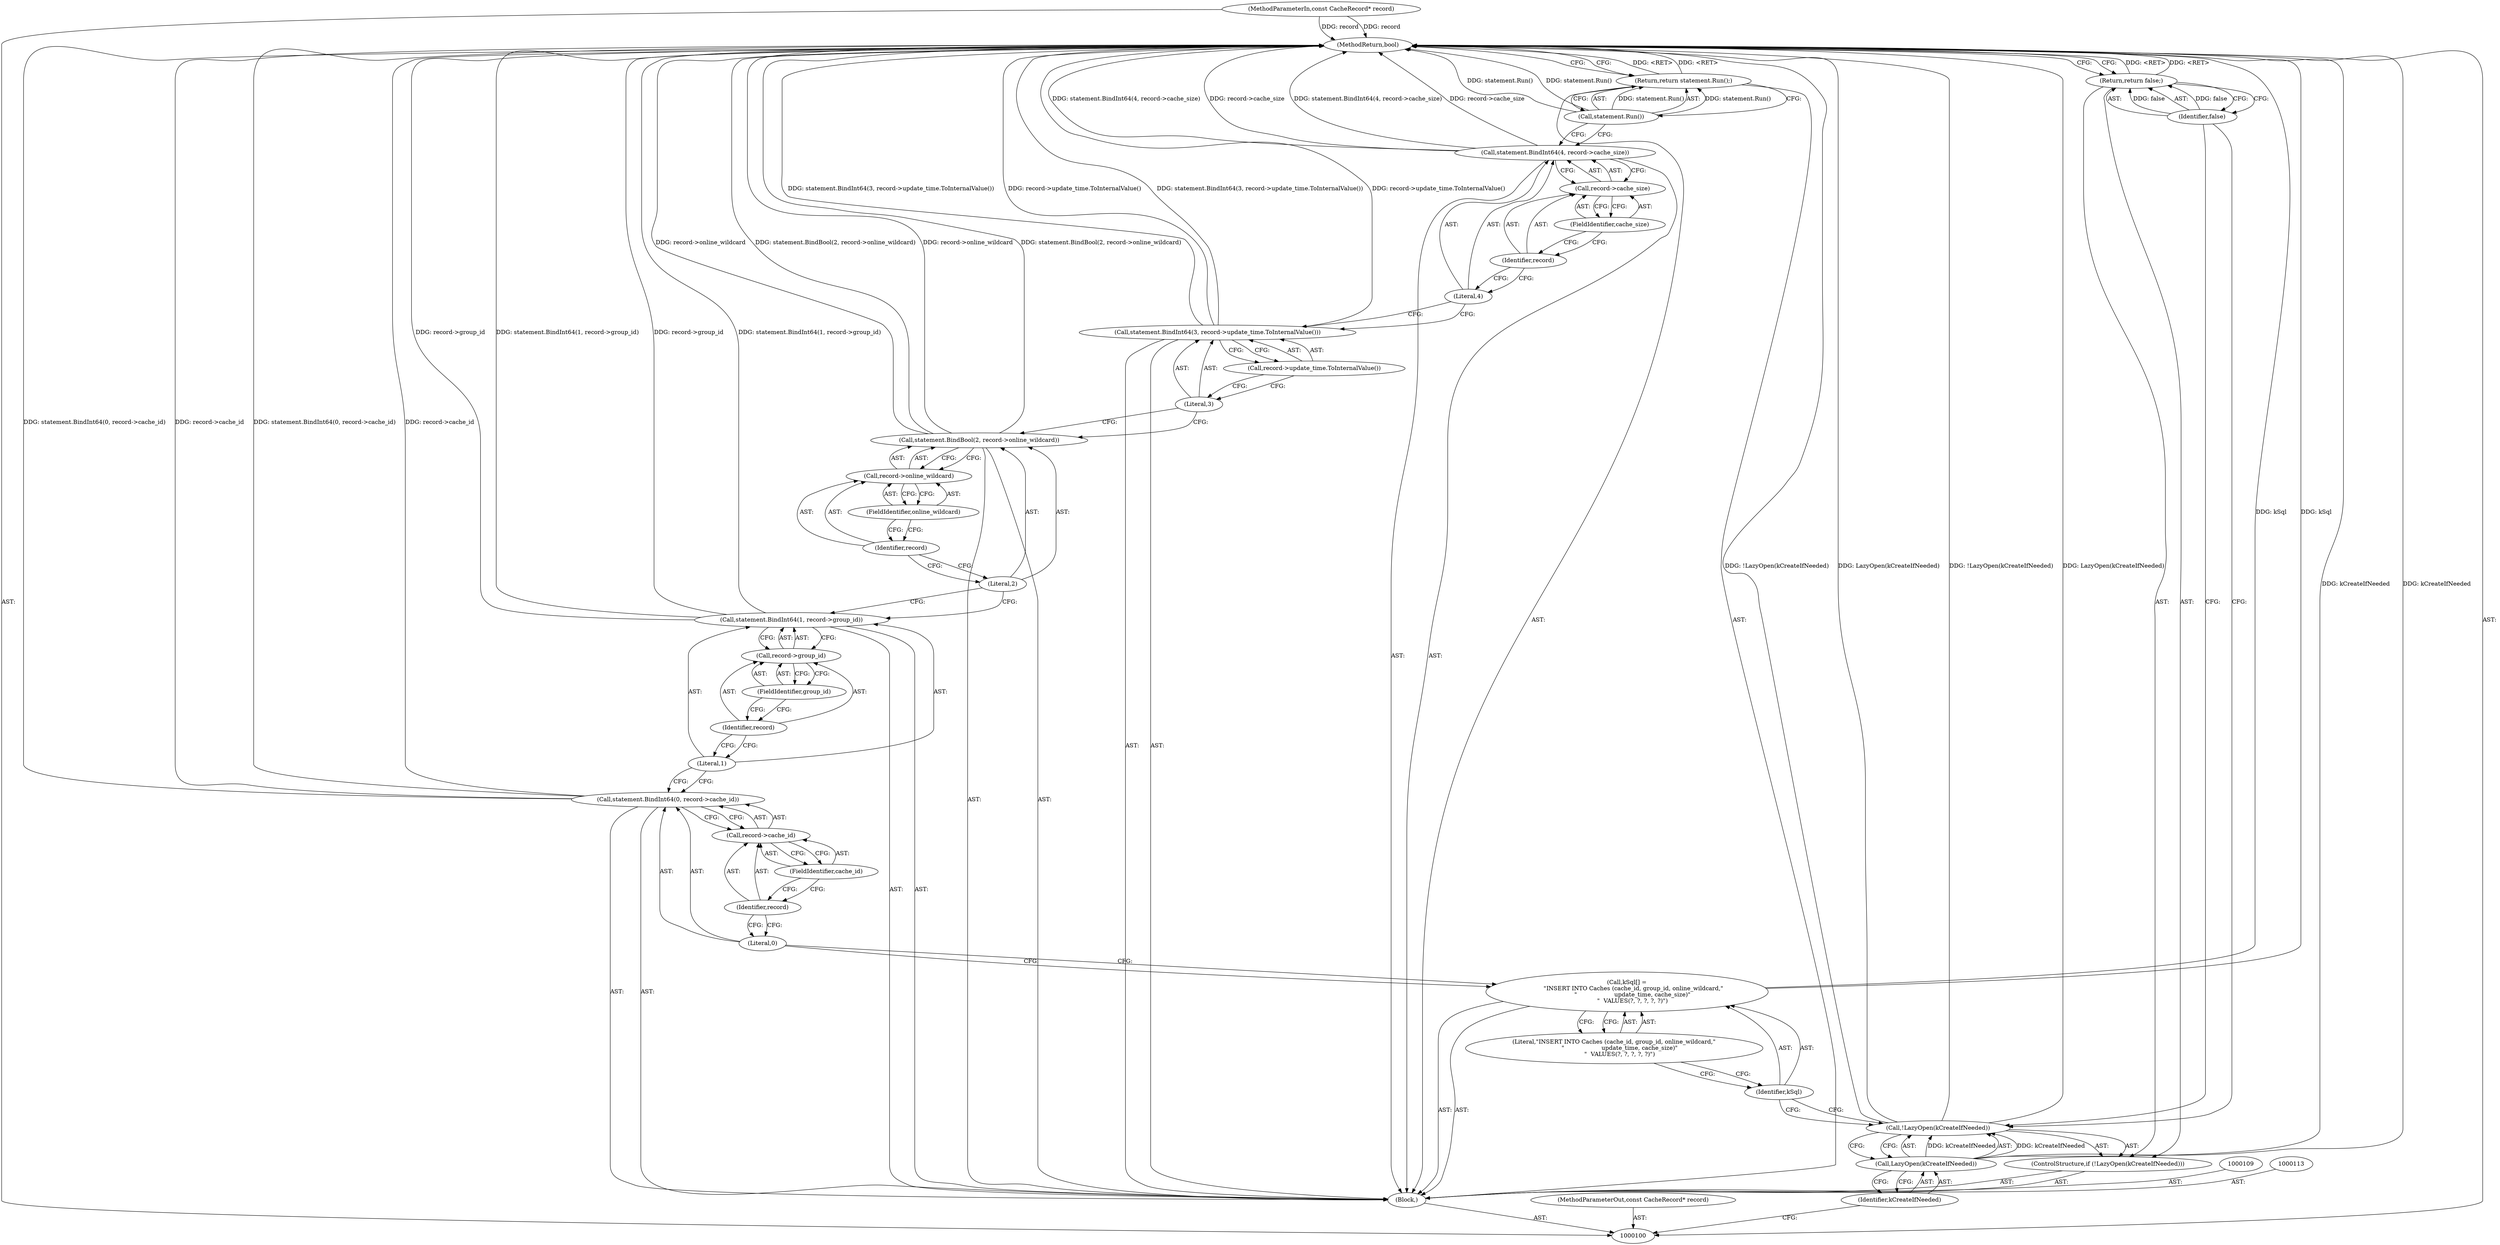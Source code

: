digraph "1_Chrome_04aaacb936a08d70862d6d9d7e8354721ae46be8_11" {
"1000139" [label="(MethodReturn,bool)"];
"1000101" [label="(MethodParameterIn,const CacheRecord* record)"];
"1000183" [label="(MethodParameterOut,const CacheRecord* record)"];
"1000102" [label="(Block,)"];
"1000115" [label="(Literal,0)"];
"1000116" [label="(Call,record->cache_id)"];
"1000117" [label="(Identifier,record)"];
"1000114" [label="(Call,statement.BindInt64(0, record->cache_id))"];
"1000118" [label="(FieldIdentifier,cache_id)"];
"1000120" [label="(Literal,1)"];
"1000121" [label="(Call,record->group_id)"];
"1000122" [label="(Identifier,record)"];
"1000119" [label="(Call,statement.BindInt64(1, record->group_id))"];
"1000123" [label="(FieldIdentifier,group_id)"];
"1000125" [label="(Literal,2)"];
"1000126" [label="(Call,record->online_wildcard)"];
"1000127" [label="(Identifier,record)"];
"1000124" [label="(Call,statement.BindBool(2, record->online_wildcard))"];
"1000128" [label="(FieldIdentifier,online_wildcard)"];
"1000130" [label="(Literal,3)"];
"1000131" [label="(Call,record->update_time.ToInternalValue())"];
"1000129" [label="(Call,statement.BindInt64(3, record->update_time.ToInternalValue()))"];
"1000133" [label="(Literal,4)"];
"1000134" [label="(Call,record->cache_size)"];
"1000135" [label="(Identifier,record)"];
"1000132" [label="(Call,statement.BindInt64(4, record->cache_size))"];
"1000136" [label="(FieldIdentifier,cache_size)"];
"1000138" [label="(Call,statement.Run())"];
"1000137" [label="(Return,return statement.Run();)"];
"1000106" [label="(Identifier,kCreateIfNeeded)"];
"1000103" [label="(ControlStructure,if (!LazyOpen(kCreateIfNeeded)))"];
"1000104" [label="(Call,!LazyOpen(kCreateIfNeeded))"];
"1000105" [label="(Call,LazyOpen(kCreateIfNeeded))"];
"1000108" [label="(Identifier,false)"];
"1000107" [label="(Return,return false;)"];
"1000110" [label="(Call,kSql[] =\n       \"INSERT INTO Caches (cache_id, group_id, online_wildcard,\"\n      \"                    update_time, cache_size)\"\n      \"  VALUES(?, ?, ?, ?, ?)\")"];
"1000111" [label="(Identifier,kSql)"];
"1000112" [label="(Literal,\"INSERT INTO Caches (cache_id, group_id, online_wildcard,\"\n      \"                    update_time, cache_size)\"\n      \"  VALUES(?, ?, ?, ?, ?)\")"];
"1000139" -> "1000100"  [label="AST: "];
"1000139" -> "1000107"  [label="CFG: "];
"1000139" -> "1000137"  [label="CFG: "];
"1000124" -> "1000139"  [label="DDG: record->online_wildcard"];
"1000124" -> "1000139"  [label="DDG: statement.BindBool(2, record->online_wildcard)"];
"1000104" -> "1000139"  [label="DDG: !LazyOpen(kCreateIfNeeded)"];
"1000104" -> "1000139"  [label="DDG: LazyOpen(kCreateIfNeeded)"];
"1000114" -> "1000139"  [label="DDG: statement.BindInt64(0, record->cache_id)"];
"1000114" -> "1000139"  [label="DDG: record->cache_id"];
"1000132" -> "1000139"  [label="DDG: statement.BindInt64(4, record->cache_size)"];
"1000132" -> "1000139"  [label="DDG: record->cache_size"];
"1000119" -> "1000139"  [label="DDG: record->group_id"];
"1000119" -> "1000139"  [label="DDG: statement.BindInt64(1, record->group_id)"];
"1000138" -> "1000139"  [label="DDG: statement.Run()"];
"1000105" -> "1000139"  [label="DDG: kCreateIfNeeded"];
"1000129" -> "1000139"  [label="DDG: statement.BindInt64(3, record->update_time.ToInternalValue())"];
"1000129" -> "1000139"  [label="DDG: record->update_time.ToInternalValue()"];
"1000101" -> "1000139"  [label="DDG: record"];
"1000110" -> "1000139"  [label="DDG: kSql"];
"1000137" -> "1000139"  [label="DDG: <RET>"];
"1000107" -> "1000139"  [label="DDG: <RET>"];
"1000101" -> "1000100"  [label="AST: "];
"1000101" -> "1000139"  [label="DDG: record"];
"1000183" -> "1000100"  [label="AST: "];
"1000102" -> "1000100"  [label="AST: "];
"1000103" -> "1000102"  [label="AST: "];
"1000109" -> "1000102"  [label="AST: "];
"1000110" -> "1000102"  [label="AST: "];
"1000113" -> "1000102"  [label="AST: "];
"1000114" -> "1000102"  [label="AST: "];
"1000119" -> "1000102"  [label="AST: "];
"1000124" -> "1000102"  [label="AST: "];
"1000129" -> "1000102"  [label="AST: "];
"1000132" -> "1000102"  [label="AST: "];
"1000137" -> "1000102"  [label="AST: "];
"1000115" -> "1000114"  [label="AST: "];
"1000115" -> "1000110"  [label="CFG: "];
"1000117" -> "1000115"  [label="CFG: "];
"1000116" -> "1000114"  [label="AST: "];
"1000116" -> "1000118"  [label="CFG: "];
"1000117" -> "1000116"  [label="AST: "];
"1000118" -> "1000116"  [label="AST: "];
"1000114" -> "1000116"  [label="CFG: "];
"1000117" -> "1000116"  [label="AST: "];
"1000117" -> "1000115"  [label="CFG: "];
"1000118" -> "1000117"  [label="CFG: "];
"1000114" -> "1000102"  [label="AST: "];
"1000114" -> "1000116"  [label="CFG: "];
"1000115" -> "1000114"  [label="AST: "];
"1000116" -> "1000114"  [label="AST: "];
"1000120" -> "1000114"  [label="CFG: "];
"1000114" -> "1000139"  [label="DDG: statement.BindInt64(0, record->cache_id)"];
"1000114" -> "1000139"  [label="DDG: record->cache_id"];
"1000118" -> "1000116"  [label="AST: "];
"1000118" -> "1000117"  [label="CFG: "];
"1000116" -> "1000118"  [label="CFG: "];
"1000120" -> "1000119"  [label="AST: "];
"1000120" -> "1000114"  [label="CFG: "];
"1000122" -> "1000120"  [label="CFG: "];
"1000121" -> "1000119"  [label="AST: "];
"1000121" -> "1000123"  [label="CFG: "];
"1000122" -> "1000121"  [label="AST: "];
"1000123" -> "1000121"  [label="AST: "];
"1000119" -> "1000121"  [label="CFG: "];
"1000122" -> "1000121"  [label="AST: "];
"1000122" -> "1000120"  [label="CFG: "];
"1000123" -> "1000122"  [label="CFG: "];
"1000119" -> "1000102"  [label="AST: "];
"1000119" -> "1000121"  [label="CFG: "];
"1000120" -> "1000119"  [label="AST: "];
"1000121" -> "1000119"  [label="AST: "];
"1000125" -> "1000119"  [label="CFG: "];
"1000119" -> "1000139"  [label="DDG: record->group_id"];
"1000119" -> "1000139"  [label="DDG: statement.BindInt64(1, record->group_id)"];
"1000123" -> "1000121"  [label="AST: "];
"1000123" -> "1000122"  [label="CFG: "];
"1000121" -> "1000123"  [label="CFG: "];
"1000125" -> "1000124"  [label="AST: "];
"1000125" -> "1000119"  [label="CFG: "];
"1000127" -> "1000125"  [label="CFG: "];
"1000126" -> "1000124"  [label="AST: "];
"1000126" -> "1000128"  [label="CFG: "];
"1000127" -> "1000126"  [label="AST: "];
"1000128" -> "1000126"  [label="AST: "];
"1000124" -> "1000126"  [label="CFG: "];
"1000127" -> "1000126"  [label="AST: "];
"1000127" -> "1000125"  [label="CFG: "];
"1000128" -> "1000127"  [label="CFG: "];
"1000124" -> "1000102"  [label="AST: "];
"1000124" -> "1000126"  [label="CFG: "];
"1000125" -> "1000124"  [label="AST: "];
"1000126" -> "1000124"  [label="AST: "];
"1000130" -> "1000124"  [label="CFG: "];
"1000124" -> "1000139"  [label="DDG: record->online_wildcard"];
"1000124" -> "1000139"  [label="DDG: statement.BindBool(2, record->online_wildcard)"];
"1000128" -> "1000126"  [label="AST: "];
"1000128" -> "1000127"  [label="CFG: "];
"1000126" -> "1000128"  [label="CFG: "];
"1000130" -> "1000129"  [label="AST: "];
"1000130" -> "1000124"  [label="CFG: "];
"1000131" -> "1000130"  [label="CFG: "];
"1000131" -> "1000129"  [label="AST: "];
"1000131" -> "1000130"  [label="CFG: "];
"1000129" -> "1000131"  [label="CFG: "];
"1000129" -> "1000102"  [label="AST: "];
"1000129" -> "1000131"  [label="CFG: "];
"1000130" -> "1000129"  [label="AST: "];
"1000131" -> "1000129"  [label="AST: "];
"1000133" -> "1000129"  [label="CFG: "];
"1000129" -> "1000139"  [label="DDG: statement.BindInt64(3, record->update_time.ToInternalValue())"];
"1000129" -> "1000139"  [label="DDG: record->update_time.ToInternalValue()"];
"1000133" -> "1000132"  [label="AST: "];
"1000133" -> "1000129"  [label="CFG: "];
"1000135" -> "1000133"  [label="CFG: "];
"1000134" -> "1000132"  [label="AST: "];
"1000134" -> "1000136"  [label="CFG: "];
"1000135" -> "1000134"  [label="AST: "];
"1000136" -> "1000134"  [label="AST: "];
"1000132" -> "1000134"  [label="CFG: "];
"1000135" -> "1000134"  [label="AST: "];
"1000135" -> "1000133"  [label="CFG: "];
"1000136" -> "1000135"  [label="CFG: "];
"1000132" -> "1000102"  [label="AST: "];
"1000132" -> "1000134"  [label="CFG: "];
"1000133" -> "1000132"  [label="AST: "];
"1000134" -> "1000132"  [label="AST: "];
"1000138" -> "1000132"  [label="CFG: "];
"1000132" -> "1000139"  [label="DDG: statement.BindInt64(4, record->cache_size)"];
"1000132" -> "1000139"  [label="DDG: record->cache_size"];
"1000136" -> "1000134"  [label="AST: "];
"1000136" -> "1000135"  [label="CFG: "];
"1000134" -> "1000136"  [label="CFG: "];
"1000138" -> "1000137"  [label="AST: "];
"1000138" -> "1000132"  [label="CFG: "];
"1000137" -> "1000138"  [label="CFG: "];
"1000138" -> "1000139"  [label="DDG: statement.Run()"];
"1000138" -> "1000137"  [label="DDG: statement.Run()"];
"1000137" -> "1000102"  [label="AST: "];
"1000137" -> "1000138"  [label="CFG: "];
"1000138" -> "1000137"  [label="AST: "];
"1000139" -> "1000137"  [label="CFG: "];
"1000137" -> "1000139"  [label="DDG: <RET>"];
"1000138" -> "1000137"  [label="DDG: statement.Run()"];
"1000106" -> "1000105"  [label="AST: "];
"1000106" -> "1000100"  [label="CFG: "];
"1000105" -> "1000106"  [label="CFG: "];
"1000103" -> "1000102"  [label="AST: "];
"1000104" -> "1000103"  [label="AST: "];
"1000107" -> "1000103"  [label="AST: "];
"1000104" -> "1000103"  [label="AST: "];
"1000104" -> "1000105"  [label="CFG: "];
"1000105" -> "1000104"  [label="AST: "];
"1000108" -> "1000104"  [label="CFG: "];
"1000111" -> "1000104"  [label="CFG: "];
"1000104" -> "1000139"  [label="DDG: !LazyOpen(kCreateIfNeeded)"];
"1000104" -> "1000139"  [label="DDG: LazyOpen(kCreateIfNeeded)"];
"1000105" -> "1000104"  [label="DDG: kCreateIfNeeded"];
"1000105" -> "1000104"  [label="AST: "];
"1000105" -> "1000106"  [label="CFG: "];
"1000106" -> "1000105"  [label="AST: "];
"1000104" -> "1000105"  [label="CFG: "];
"1000105" -> "1000139"  [label="DDG: kCreateIfNeeded"];
"1000105" -> "1000104"  [label="DDG: kCreateIfNeeded"];
"1000108" -> "1000107"  [label="AST: "];
"1000108" -> "1000104"  [label="CFG: "];
"1000107" -> "1000108"  [label="CFG: "];
"1000108" -> "1000107"  [label="DDG: false"];
"1000107" -> "1000103"  [label="AST: "];
"1000107" -> "1000108"  [label="CFG: "];
"1000108" -> "1000107"  [label="AST: "];
"1000139" -> "1000107"  [label="CFG: "];
"1000107" -> "1000139"  [label="DDG: <RET>"];
"1000108" -> "1000107"  [label="DDG: false"];
"1000110" -> "1000102"  [label="AST: "];
"1000110" -> "1000112"  [label="CFG: "];
"1000111" -> "1000110"  [label="AST: "];
"1000112" -> "1000110"  [label="AST: "];
"1000115" -> "1000110"  [label="CFG: "];
"1000110" -> "1000139"  [label="DDG: kSql"];
"1000111" -> "1000110"  [label="AST: "];
"1000111" -> "1000104"  [label="CFG: "];
"1000112" -> "1000111"  [label="CFG: "];
"1000112" -> "1000110"  [label="AST: "];
"1000112" -> "1000111"  [label="CFG: "];
"1000110" -> "1000112"  [label="CFG: "];
}
